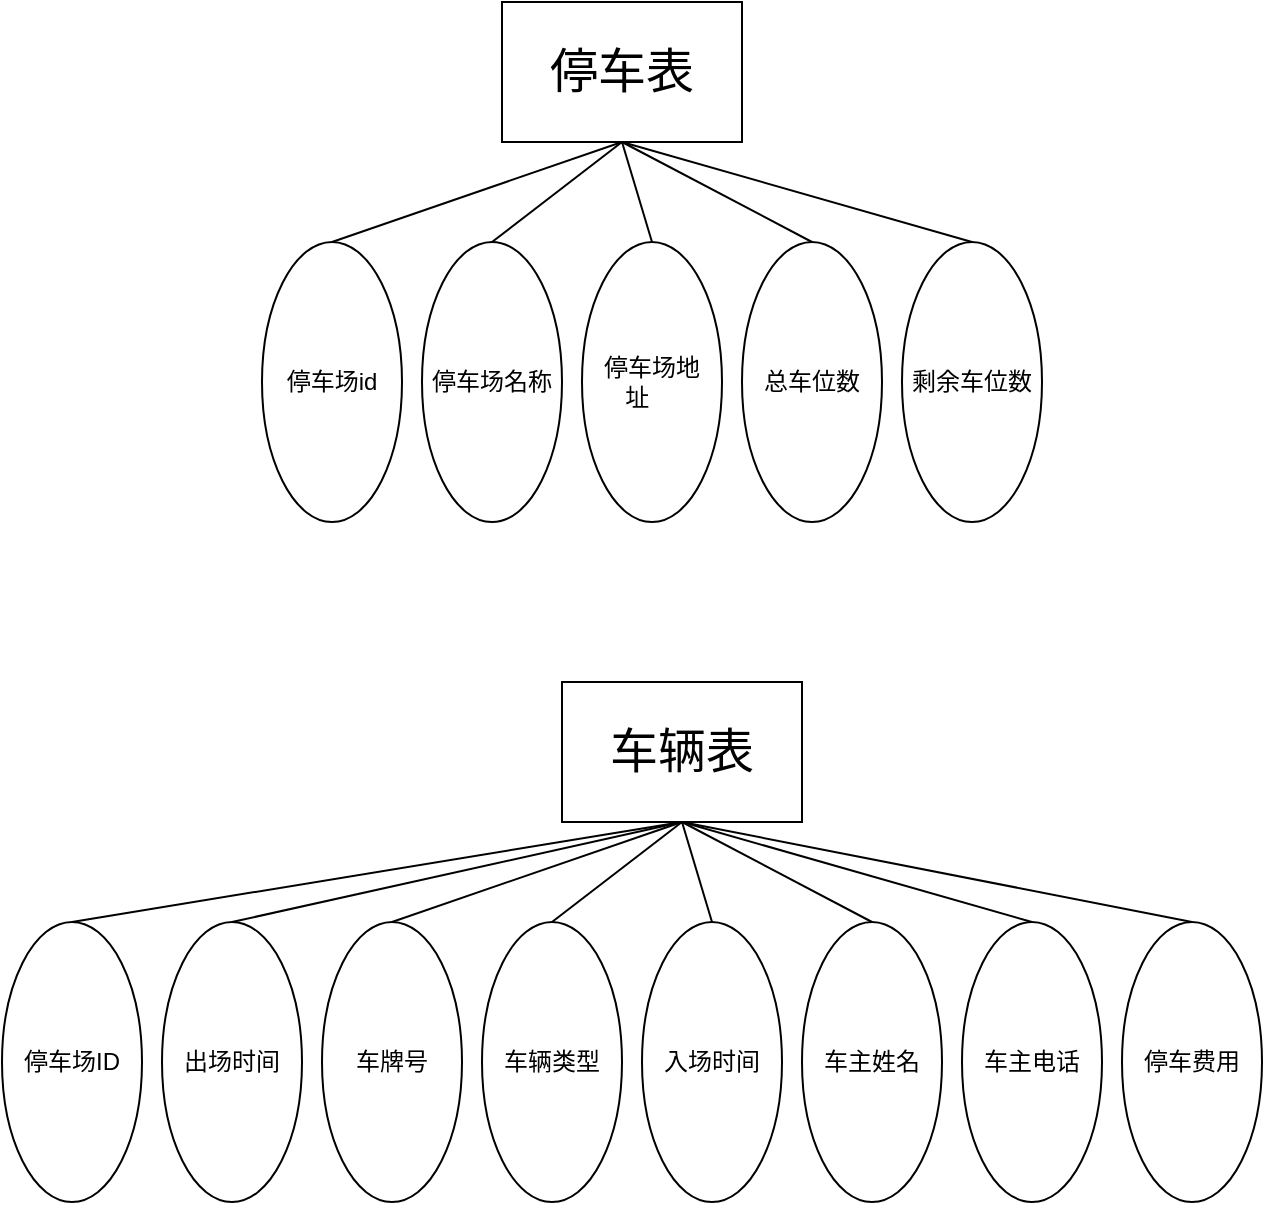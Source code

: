 <mxfile version="22.1.11" type="github">
  <diagram id="R2lEEEUBdFMjLlhIrx00" name="Page-1">
    <mxGraphModel dx="882" dy="709" grid="1" gridSize="10" guides="1" tooltips="1" connect="1" arrows="0" fold="1" page="1" pageScale="1" pageWidth="850" pageHeight="1100" math="0" shadow="0" extFonts="Permanent Marker^https://fonts.googleapis.com/css?family=Permanent+Marker">
      <root>
        <mxCell id="0" />
        <mxCell id="1" parent="0" />
        <mxCell id="1tauZRSach9wL7uKG2By-26" value="" style="rounded=0;orthogonalLoop=1;jettySize=auto;html=1;startFill=1;endArrow=none;endFill=0;exitX=0.5;exitY=1;exitDx=0;exitDy=0;entryX=0.5;entryY=0;entryDx=0;entryDy=0;" parent="1" source="1tauZRSach9wL7uKG2By-21" target="1tauZRSach9wL7uKG2By-25" edge="1">
          <mxGeometry relative="1" as="geometry">
            <mxPoint x="440" y="100" as="sourcePoint" />
            <mxPoint x="299.246" y="159.699" as="targetPoint" />
          </mxGeometry>
        </mxCell>
        <mxCell id="1tauZRSach9wL7uKG2By-21" value="&lt;font style=&quot;font-size: 24px;&quot;&gt;停车表&lt;/font&gt;" style="rounded=0;whiteSpace=wrap;html=1;" parent="1" vertex="1">
          <mxGeometry x="330" y="10" width="120" height="70" as="geometry" />
        </mxCell>
        <mxCell id="1tauZRSach9wL7uKG2By-25" value="停车场id" style="ellipse;whiteSpace=wrap;html=1;rounded=0;" parent="1" vertex="1">
          <mxGeometry x="210" y="130" width="70" height="140" as="geometry" />
        </mxCell>
        <mxCell id="1tauZRSach9wL7uKG2By-44" style="edgeStyle=none;rounded=0;orthogonalLoop=1;jettySize=auto;html=1;exitX=0.5;exitY=0;exitDx=0;exitDy=0;endArrow=none;endFill=0;entryX=0.5;entryY=1;entryDx=0;entryDy=0;" parent="1" source="1tauZRSach9wL7uKG2By-37" target="1tauZRSach9wL7uKG2By-21" edge="1">
          <mxGeometry relative="1" as="geometry">
            <mxPoint x="560" y="80" as="targetPoint" />
          </mxGeometry>
        </mxCell>
        <mxCell id="1tauZRSach9wL7uKG2By-37" value="剩余车位数" style="ellipse;whiteSpace=wrap;html=1;rounded=0;" parent="1" vertex="1">
          <mxGeometry x="530" y="130" width="70" height="140" as="geometry" />
        </mxCell>
        <mxCell id="1tauZRSach9wL7uKG2By-42" style="edgeStyle=none;rounded=0;orthogonalLoop=1;jettySize=auto;html=1;exitX=0.5;exitY=0;exitDx=0;exitDy=0;endArrow=none;endFill=0;entryX=0.5;entryY=1;entryDx=0;entryDy=0;" parent="1" source="1tauZRSach9wL7uKG2By-38" target="1tauZRSach9wL7uKG2By-21" edge="1">
          <mxGeometry relative="1" as="geometry">
            <mxPoint x="450" y="80" as="targetPoint" />
          </mxGeometry>
        </mxCell>
        <mxCell id="1tauZRSach9wL7uKG2By-38" value="停车场地址&lt;span style=&quot;white-space: pre;&quot;&gt;&#x9;&lt;/span&gt;" style="ellipse;whiteSpace=wrap;html=1;rounded=0;" parent="1" vertex="1">
          <mxGeometry x="370" y="130" width="70" height="140" as="geometry" />
        </mxCell>
        <mxCell id="1tauZRSach9wL7uKG2By-39" value="停车场名称" style="ellipse;whiteSpace=wrap;html=1;rounded=0;" parent="1" vertex="1">
          <mxGeometry x="290" y="130" width="70" height="140" as="geometry" />
        </mxCell>
        <mxCell id="1tauZRSach9wL7uKG2By-43" style="edgeStyle=none;rounded=0;orthogonalLoop=1;jettySize=auto;html=1;exitX=0.5;exitY=0;exitDx=0;exitDy=0;entryX=0.5;entryY=1;entryDx=0;entryDy=0;endArrow=none;endFill=0;" parent="1" source="1tauZRSach9wL7uKG2By-40" target="1tauZRSach9wL7uKG2By-21" edge="1">
          <mxGeometry relative="1" as="geometry" />
        </mxCell>
        <mxCell id="1tauZRSach9wL7uKG2By-40" value="总车位数" style="ellipse;whiteSpace=wrap;html=1;rounded=0;" parent="1" vertex="1">
          <mxGeometry x="450" y="130" width="70" height="140" as="geometry" />
        </mxCell>
        <mxCell id="1tauZRSach9wL7uKG2By-41" value="" style="rounded=0;orthogonalLoop=1;jettySize=auto;html=1;startFill=1;endArrow=none;endFill=0;exitX=0.5;exitY=1;exitDx=0;exitDy=0;entryX=0.5;entryY=0;entryDx=0;entryDy=0;" parent="1" source="1tauZRSach9wL7uKG2By-21" target="1tauZRSach9wL7uKG2By-39" edge="1">
          <mxGeometry relative="1" as="geometry">
            <mxPoint x="460" y="90" as="sourcePoint" />
            <mxPoint x="325" y="140" as="targetPoint" />
          </mxGeometry>
        </mxCell>
        <mxCell id="-XoWMStK8TyUVZDi1IRm-20" value="" style="rounded=0;orthogonalLoop=1;jettySize=auto;html=1;startFill=1;endArrow=none;endFill=0;exitX=0.5;exitY=1;exitDx=0;exitDy=0;entryX=0.5;entryY=0;entryDx=0;entryDy=0;" edge="1" parent="1" source="-XoWMStK8TyUVZDi1IRm-21" target="-XoWMStK8TyUVZDi1IRm-22">
          <mxGeometry relative="1" as="geometry">
            <mxPoint x="470" y="440" as="sourcePoint" />
            <mxPoint x="329.246" y="499.699" as="targetPoint" />
          </mxGeometry>
        </mxCell>
        <mxCell id="-XoWMStK8TyUVZDi1IRm-21" value="&lt;span style=&quot;font-size: 24px;&quot;&gt;车辆表&lt;/span&gt;" style="rounded=0;whiteSpace=wrap;html=1;" vertex="1" parent="1">
          <mxGeometry x="360" y="350" width="120" height="70" as="geometry" />
        </mxCell>
        <mxCell id="-XoWMStK8TyUVZDi1IRm-22" value="车牌号" style="ellipse;whiteSpace=wrap;html=1;rounded=0;" vertex="1" parent="1">
          <mxGeometry x="240" y="470" width="70" height="140" as="geometry" />
        </mxCell>
        <mxCell id="-XoWMStK8TyUVZDi1IRm-23" style="edgeStyle=none;rounded=0;orthogonalLoop=1;jettySize=auto;html=1;exitX=0.5;exitY=0;exitDx=0;exitDy=0;endArrow=none;endFill=0;entryX=0.5;entryY=1;entryDx=0;entryDy=0;" edge="1" parent="1" source="-XoWMStK8TyUVZDi1IRm-24" target="-XoWMStK8TyUVZDi1IRm-21">
          <mxGeometry relative="1" as="geometry">
            <mxPoint x="590" y="420" as="targetPoint" />
          </mxGeometry>
        </mxCell>
        <mxCell id="-XoWMStK8TyUVZDi1IRm-24" value="车主电话" style="ellipse;whiteSpace=wrap;html=1;rounded=0;" vertex="1" parent="1">
          <mxGeometry x="560" y="470" width="70" height="140" as="geometry" />
        </mxCell>
        <mxCell id="-XoWMStK8TyUVZDi1IRm-25" style="edgeStyle=none;rounded=0;orthogonalLoop=1;jettySize=auto;html=1;exitX=0.5;exitY=0;exitDx=0;exitDy=0;endArrow=none;endFill=0;entryX=0.5;entryY=1;entryDx=0;entryDy=0;" edge="1" parent="1" source="-XoWMStK8TyUVZDi1IRm-26" target="-XoWMStK8TyUVZDi1IRm-21">
          <mxGeometry relative="1" as="geometry">
            <mxPoint x="480" y="420" as="targetPoint" />
          </mxGeometry>
        </mxCell>
        <mxCell id="-XoWMStK8TyUVZDi1IRm-26" value="入场时间" style="ellipse;whiteSpace=wrap;html=1;rounded=0;" vertex="1" parent="1">
          <mxGeometry x="400" y="470" width="70" height="140" as="geometry" />
        </mxCell>
        <mxCell id="-XoWMStK8TyUVZDi1IRm-27" value="车辆类型" style="ellipse;whiteSpace=wrap;html=1;rounded=0;" vertex="1" parent="1">
          <mxGeometry x="320" y="470" width="70" height="140" as="geometry" />
        </mxCell>
        <mxCell id="-XoWMStK8TyUVZDi1IRm-28" style="edgeStyle=none;rounded=0;orthogonalLoop=1;jettySize=auto;html=1;exitX=0.5;exitY=0;exitDx=0;exitDy=0;entryX=0.5;entryY=1;entryDx=0;entryDy=0;endArrow=none;endFill=0;" edge="1" parent="1" source="-XoWMStK8TyUVZDi1IRm-29" target="-XoWMStK8TyUVZDi1IRm-21">
          <mxGeometry relative="1" as="geometry" />
        </mxCell>
        <mxCell id="-XoWMStK8TyUVZDi1IRm-29" value="车主姓名" style="ellipse;whiteSpace=wrap;html=1;rounded=0;" vertex="1" parent="1">
          <mxGeometry x="480" y="470" width="70" height="140" as="geometry" />
        </mxCell>
        <mxCell id="-XoWMStK8TyUVZDi1IRm-30" value="" style="rounded=0;orthogonalLoop=1;jettySize=auto;html=1;startFill=1;endArrow=none;endFill=0;exitX=0.5;exitY=1;exitDx=0;exitDy=0;entryX=0.5;entryY=0;entryDx=0;entryDy=0;" edge="1" parent="1" source="-XoWMStK8TyUVZDi1IRm-21" target="-XoWMStK8TyUVZDi1IRm-27">
          <mxGeometry relative="1" as="geometry">
            <mxPoint x="490" y="430" as="sourcePoint" />
            <mxPoint x="355" y="480" as="targetPoint" />
          </mxGeometry>
        </mxCell>
        <mxCell id="-XoWMStK8TyUVZDi1IRm-39" style="edgeStyle=none;curved=1;rounded=0;orthogonalLoop=1;jettySize=auto;html=1;exitX=0.5;exitY=0;exitDx=0;exitDy=0;fontSize=12;startSize=8;endSize=8;endArrow=none;endFill=0;" edge="1" parent="1" source="-XoWMStK8TyUVZDi1IRm-32">
          <mxGeometry relative="1" as="geometry">
            <mxPoint x="420" y="420" as="targetPoint" />
          </mxGeometry>
        </mxCell>
        <mxCell id="-XoWMStK8TyUVZDi1IRm-32" value="停车费用" style="ellipse;whiteSpace=wrap;html=1;rounded=0;" vertex="1" parent="1">
          <mxGeometry x="640" y="470" width="70" height="140" as="geometry" />
        </mxCell>
        <mxCell id="-XoWMStK8TyUVZDi1IRm-37" style="edgeStyle=none;curved=1;rounded=0;orthogonalLoop=1;jettySize=auto;html=1;exitX=0.5;exitY=0;exitDx=0;exitDy=0;fontSize=12;startSize=8;endSize=8;endArrow=none;endFill=0;" edge="1" parent="1" source="-XoWMStK8TyUVZDi1IRm-35">
          <mxGeometry relative="1" as="geometry">
            <mxPoint x="420" y="420" as="targetPoint" />
          </mxGeometry>
        </mxCell>
        <mxCell id="-XoWMStK8TyUVZDi1IRm-35" value="出场时间" style="ellipse;whiteSpace=wrap;html=1;rounded=0;" vertex="1" parent="1">
          <mxGeometry x="160" y="470" width="70" height="140" as="geometry" />
        </mxCell>
        <mxCell id="-XoWMStK8TyUVZDi1IRm-38" style="edgeStyle=none;curved=1;rounded=0;orthogonalLoop=1;jettySize=auto;html=1;exitX=0.5;exitY=0;exitDx=0;exitDy=0;fontSize=12;startSize=8;endSize=8;endArrow=none;endFill=0;" edge="1" parent="1" source="-XoWMStK8TyUVZDi1IRm-36">
          <mxGeometry relative="1" as="geometry">
            <mxPoint x="420" y="420" as="targetPoint" />
          </mxGeometry>
        </mxCell>
        <mxCell id="-XoWMStK8TyUVZDi1IRm-36" value="停车场ID" style="ellipse;whiteSpace=wrap;html=1;rounded=0;" vertex="1" parent="1">
          <mxGeometry x="80" y="470" width="70" height="140" as="geometry" />
        </mxCell>
      </root>
    </mxGraphModel>
  </diagram>
</mxfile>
